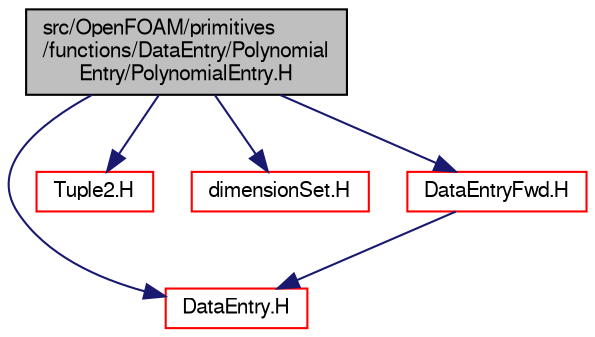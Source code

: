digraph "src/OpenFOAM/primitives/functions/DataEntry/PolynomialEntry/PolynomialEntry.H"
{
  bgcolor="transparent";
  edge [fontname="FreeSans",fontsize="10",labelfontname="FreeSans",labelfontsize="10"];
  node [fontname="FreeSans",fontsize="10",shape=record];
  Node1 [label="src/OpenFOAM/primitives\l/functions/DataEntry/Polynomial\lEntry/PolynomialEntry.H",height=0.2,width=0.4,color="black", fillcolor="grey75", style="filled" fontcolor="black"];
  Node1 -> Node2 [color="midnightblue",fontsize="10",style="solid",fontname="FreeSans"];
  Node2 [label="DataEntry.H",height=0.2,width=0.4,color="red",URL="$a08373.html"];
  Node1 -> Node3 [color="midnightblue",fontsize="10",style="solid",fontname="FreeSans"];
  Node3 [label="Tuple2.H",height=0.2,width=0.4,color="red",URL="$a08567.html"];
  Node1 -> Node4 [color="midnightblue",fontsize="10",style="solid",fontname="FreeSans"];
  Node4 [label="dimensionSet.H",height=0.2,width=0.4,color="red",URL="$a07418.html"];
  Node1 -> Node5 [color="midnightblue",fontsize="10",style="solid",fontname="FreeSans"];
  Node5 [label="DataEntryFwd.H",height=0.2,width=0.4,color="red",URL="$a08374.html"];
  Node5 -> Node2 [color="midnightblue",fontsize="10",style="solid",fontname="FreeSans"];
}
